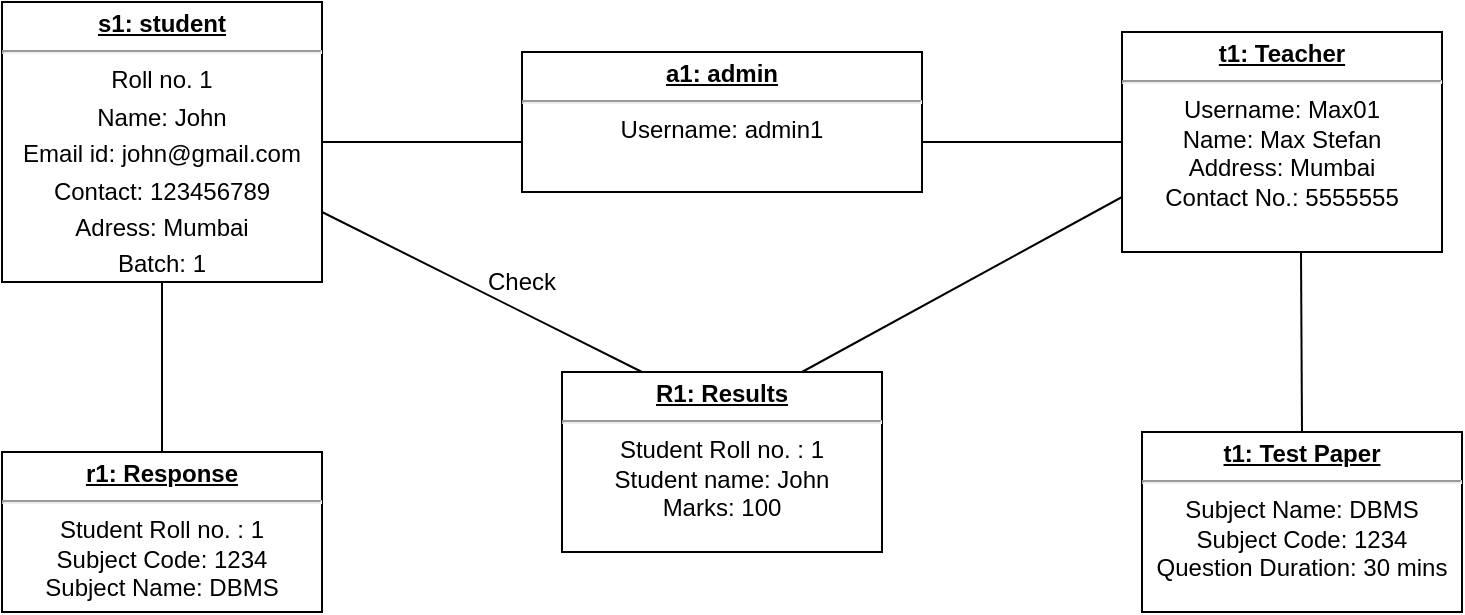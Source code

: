 <mxfile version="15.8.6" type="github">
  <diagram id="C5RBs43oDa-KdzZeNtuy" name="Page-1">
    <mxGraphModel dx="842" dy="507" grid="1" gridSize="10" guides="1" tooltips="1" connect="1" arrows="1" fold="1" page="1" pageScale="1" pageWidth="827" pageHeight="1169" math="0" shadow="0">
      <root>
        <mxCell id="WIyWlLk6GJQsqaUBKTNV-0" />
        <mxCell id="WIyWlLk6GJQsqaUBKTNV-1" parent="WIyWlLk6GJQsqaUBKTNV-0" />
        <mxCell id="3M1NXPSqMb_n-2aE8o2r-0" value="&lt;p style=&quot;margin: 0px ; margin-top: 4px ; text-align: center ; text-decoration: underline&quot;&gt;&lt;b&gt;s1: student&lt;/b&gt;&lt;/p&gt;&lt;hr&gt;&lt;p style=&quot;margin: 4px 0px 0px ; text-align: center&quot;&gt;Roll no. 1&lt;/p&gt;&lt;p style=&quot;margin: 4px 0px 0px ; text-align: center&quot;&gt;Name: John&lt;/p&gt;&lt;p style=&quot;margin: 4px 0px 0px ; text-align: center&quot;&gt;Email id: john@gmail.com&lt;/p&gt;&lt;p style=&quot;margin: 4px 0px 0px ; text-align: center&quot;&gt;Contact: 123456789&lt;/p&gt;&lt;p style=&quot;margin: 4px 0px 0px ; text-align: center&quot;&gt;Adress: Mumbai&lt;/p&gt;&lt;p style=&quot;margin: 4px 0px 0px ; text-align: center&quot;&gt;Batch: 1&lt;/p&gt;&lt;p style=&quot;margin: 0px ; margin-top: 4px ; text-align: center ; text-decoration: underline&quot;&gt;&lt;br&gt;&lt;/p&gt;" style="verticalAlign=top;align=left;overflow=fill;fontSize=12;fontFamily=Helvetica;html=1;" vertex="1" parent="WIyWlLk6GJQsqaUBKTNV-1">
          <mxGeometry x="70" y="115" width="160" height="140" as="geometry" />
        </mxCell>
        <mxCell id="3M1NXPSqMb_n-2aE8o2r-1" value="&lt;p style=&quot;margin: 4px 0px 0px ; text-decoration: underline&quot;&gt;&lt;b&gt;a1: admin&lt;/b&gt;&lt;/p&gt;&lt;hr&gt;Username: admin1&lt;br&gt;" style="verticalAlign=top;align=center;overflow=fill;fontSize=12;fontFamily=Helvetica;html=1;" vertex="1" parent="WIyWlLk6GJQsqaUBKTNV-1">
          <mxGeometry x="330" y="140" width="200" height="70" as="geometry" />
        </mxCell>
        <mxCell id="3M1NXPSqMb_n-2aE8o2r-2" style="edgeStyle=orthogonalEdgeStyle;rounded=0;orthogonalLoop=1;jettySize=auto;html=1;exitX=0.5;exitY=1;exitDx=0;exitDy=0;" edge="1" parent="WIyWlLk6GJQsqaUBKTNV-1" source="3M1NXPSqMb_n-2aE8o2r-1" target="3M1NXPSqMb_n-2aE8o2r-1">
          <mxGeometry relative="1" as="geometry" />
        </mxCell>
        <mxCell id="3M1NXPSqMb_n-2aE8o2r-3" value="&lt;p style=&quot;margin: 0px ; margin-top: 4px ; text-align: center ; text-decoration: underline&quot;&gt;&lt;b&gt;t1: Teacher&lt;/b&gt;&lt;/p&gt;&lt;hr style=&quot;text-align: center&quot;&gt;&lt;div style=&quot;text-align: center&quot;&gt;&lt;span&gt;Username: Max01&lt;/span&gt;&lt;/div&gt;&lt;div style=&quot;text-align: center&quot;&gt;&lt;span&gt;Name: Max Stefan&lt;/span&gt;&lt;/div&gt;&lt;div style=&quot;text-align: center&quot;&gt;&lt;span&gt;Address: Mumbai&lt;/span&gt;&lt;/div&gt;&lt;div style=&quot;text-align: center&quot;&gt;&lt;span&gt;Contact No.: 5555555&lt;/span&gt;&lt;/div&gt;&lt;div style=&quot;text-align: center&quot;&gt;&lt;span&gt;&lt;br&gt;&lt;/span&gt;&lt;/div&gt;&lt;div style=&quot;text-align: center&quot;&gt;&lt;span&gt;&lt;br&gt;&lt;/span&gt;&lt;/div&gt;" style="verticalAlign=top;align=left;overflow=fill;fontSize=12;fontFamily=Helvetica;html=1;" vertex="1" parent="WIyWlLk6GJQsqaUBKTNV-1">
          <mxGeometry x="630" y="130" width="160" height="110" as="geometry" />
        </mxCell>
        <mxCell id="3M1NXPSqMb_n-2aE8o2r-4" value="" style="line;strokeWidth=1;fillColor=none;align=left;verticalAlign=middle;spacingTop=-1;spacingLeft=3;spacingRight=3;rotatable=0;labelPosition=right;points=[];portConstraint=eastwest;" vertex="1" parent="WIyWlLk6GJQsqaUBKTNV-1">
          <mxGeometry x="230" y="181" width="100" height="8" as="geometry" />
        </mxCell>
        <mxCell id="3M1NXPSqMb_n-2aE8o2r-5" value="" style="line;strokeWidth=1;fillColor=none;align=left;verticalAlign=middle;spacingTop=-1;spacingLeft=3;spacingRight=3;rotatable=0;labelPosition=right;points=[];portConstraint=eastwest;" vertex="1" parent="WIyWlLk6GJQsqaUBKTNV-1">
          <mxGeometry x="530" y="181" width="100" height="8" as="geometry" />
        </mxCell>
        <mxCell id="3M1NXPSqMb_n-2aE8o2r-6" value="&lt;p style=&quot;margin: 0px ; margin-top: 4px ; text-align: center ; text-decoration: underline&quot;&gt;&lt;b&gt;t1: Test Paper&lt;/b&gt;&lt;/p&gt;&lt;hr&gt;&lt;div style=&quot;text-align: center&quot;&gt;&lt;span&gt;Subject Name: DBMS&lt;/span&gt;&lt;/div&gt;&lt;div style=&quot;text-align: center&quot;&gt;&lt;span&gt;Subject Code: 1234&lt;/span&gt;&lt;/div&gt;&lt;div style=&quot;text-align: center&quot;&gt;&lt;span&gt;Question Duration: 30 mins&lt;/span&gt;&lt;/div&gt;" style="verticalAlign=top;align=left;overflow=fill;fontSize=12;fontFamily=Helvetica;html=1;" vertex="1" parent="WIyWlLk6GJQsqaUBKTNV-1">
          <mxGeometry x="640" y="330" width="160" height="90" as="geometry" />
        </mxCell>
        <mxCell id="3M1NXPSqMb_n-2aE8o2r-7" value="&lt;p style=&quot;margin: 0px ; margin-top: 4px ; text-align: center ; text-decoration: underline&quot;&gt;&lt;b&gt;r1: Response&lt;/b&gt;&lt;/p&gt;&lt;hr style=&quot;text-align: center&quot;&gt;&lt;div style=&quot;text-align: center&quot;&gt;&lt;span&gt;Student Roll no. : 1&lt;/span&gt;&lt;/div&gt;&lt;div style=&quot;text-align: center&quot;&gt;&lt;span&gt;Subject Code: 1234&lt;/span&gt;&lt;/div&gt;&lt;div style=&quot;text-align: center&quot;&gt;&lt;span&gt;Subject Name: DBMS&lt;/span&gt;&lt;/div&gt;&lt;div style=&quot;text-align: center&quot;&gt;&lt;span&gt;&lt;br&gt;&lt;/span&gt;&lt;/div&gt;" style="verticalAlign=top;align=left;overflow=fill;fontSize=12;fontFamily=Helvetica;html=1;" vertex="1" parent="WIyWlLk6GJQsqaUBKTNV-1">
          <mxGeometry x="70" y="340" width="160" height="80" as="geometry" />
        </mxCell>
        <mxCell id="3M1NXPSqMb_n-2aE8o2r-8" value="&lt;p style=&quot;margin: 0px ; margin-top: 4px ; text-align: center ; text-decoration: underline&quot;&gt;&lt;b&gt;R1: Results&lt;/b&gt;&lt;/p&gt;&lt;hr style=&quot;text-align: center&quot;&gt;&lt;div style=&quot;text-align: center&quot;&gt;&lt;span&gt;Student Roll no. : 1&lt;/span&gt;&lt;/div&gt;&lt;div style=&quot;text-align: center&quot;&gt;&lt;span&gt;Student name: John&lt;/span&gt;&lt;/div&gt;&lt;div style=&quot;text-align: center&quot;&gt;&lt;span&gt;Marks: 100&lt;/span&gt;&lt;/div&gt;" style="verticalAlign=top;align=left;overflow=fill;fontSize=12;fontFamily=Helvetica;html=1;" vertex="1" parent="WIyWlLk6GJQsqaUBKTNV-1">
          <mxGeometry x="350" y="300" width="160" height="90" as="geometry" />
        </mxCell>
        <mxCell id="3M1NXPSqMb_n-2aE8o2r-10" value="" style="endArrow=none;html=1;edgeStyle=orthogonalEdgeStyle;rounded=0;exitX=0.5;exitY=1;exitDx=0;exitDy=0;entryX=0.5;entryY=0;entryDx=0;entryDy=0;" edge="1" parent="WIyWlLk6GJQsqaUBKTNV-1" source="3M1NXPSqMb_n-2aE8o2r-0" target="3M1NXPSqMb_n-2aE8o2r-7">
          <mxGeometry relative="1" as="geometry">
            <mxPoint x="90" y="290" as="sourcePoint" />
            <mxPoint x="240" y="290" as="targetPoint" />
          </mxGeometry>
        </mxCell>
        <mxCell id="3M1NXPSqMb_n-2aE8o2r-13" value="" style="endArrow=none;html=1;edgeStyle=orthogonalEdgeStyle;rounded=0;exitX=0.5;exitY=1;exitDx=0;exitDy=0;entryX=0.5;entryY=0;entryDx=0;entryDy=0;" edge="1" parent="WIyWlLk6GJQsqaUBKTNV-1" target="3M1NXPSqMb_n-2aE8o2r-6">
          <mxGeometry relative="1" as="geometry">
            <mxPoint x="719.5" y="240" as="sourcePoint" />
            <mxPoint x="719.5" y="325" as="targetPoint" />
          </mxGeometry>
        </mxCell>
        <mxCell id="3M1NXPSqMb_n-2aE8o2r-20" value="" style="endArrow=none;html=1;rounded=0;exitX=1;exitY=0.75;exitDx=0;exitDy=0;entryX=0.25;entryY=0;entryDx=0;entryDy=0;" edge="1" parent="WIyWlLk6GJQsqaUBKTNV-1" source="3M1NXPSqMb_n-2aE8o2r-0" target="3M1NXPSqMb_n-2aE8o2r-8">
          <mxGeometry width="50" height="50" relative="1" as="geometry">
            <mxPoint x="290" y="270" as="sourcePoint" />
            <mxPoint x="340" y="220" as="targetPoint" />
          </mxGeometry>
        </mxCell>
        <mxCell id="3M1NXPSqMb_n-2aE8o2r-21" value="" style="endArrow=none;html=1;rounded=0;exitX=0;exitY=0.75;exitDx=0;exitDy=0;entryX=0.75;entryY=0;entryDx=0;entryDy=0;" edge="1" parent="WIyWlLk6GJQsqaUBKTNV-1" source="3M1NXPSqMb_n-2aE8o2r-3" target="3M1NXPSqMb_n-2aE8o2r-8">
          <mxGeometry width="50" height="50" relative="1" as="geometry">
            <mxPoint x="240" y="195" as="sourcePoint" />
            <mxPoint x="440" y="310" as="targetPoint" />
          </mxGeometry>
        </mxCell>
        <mxCell id="3M1NXPSqMb_n-2aE8o2r-22" value="Check" style="text;html=1;strokeColor=none;fillColor=none;align=center;verticalAlign=middle;whiteSpace=wrap;rounded=0;" vertex="1" parent="WIyWlLk6GJQsqaUBKTNV-1">
          <mxGeometry x="300" y="240" width="60" height="30" as="geometry" />
        </mxCell>
      </root>
    </mxGraphModel>
  </diagram>
</mxfile>
